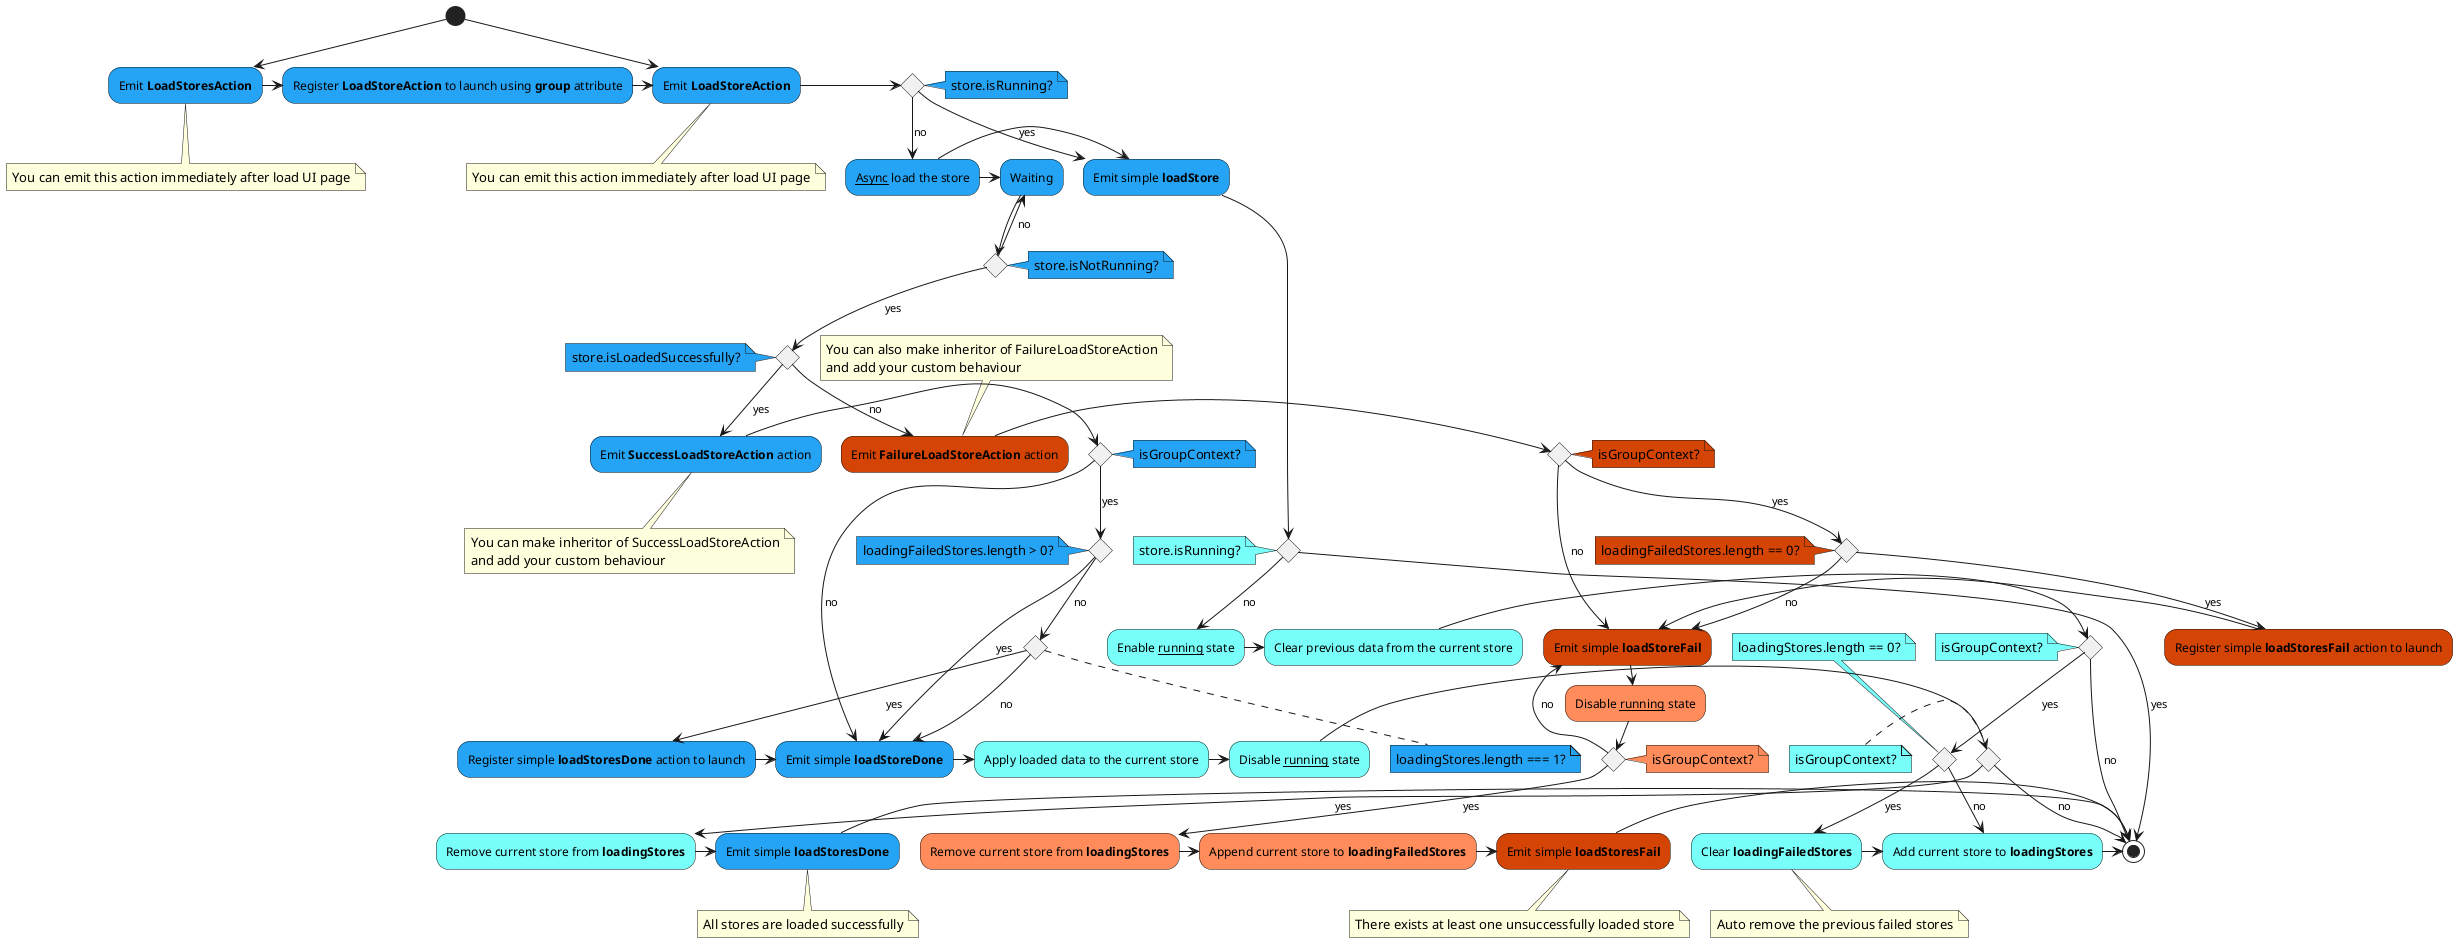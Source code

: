 @startuml
(*) --> "Emit **LoadStoresAction**" as emitLoadStoresAction #25a4f5
note bottom: You can emit this action immediately after load UI page

emitLoadStoresAction->"Register **LoadStoreAction** to launch using **group** attribute" as registerLoadStoreActionToLaunch #25a4f5
registerLoadStoreActionToLaunch->"Emit **LoadStoreAction**" as emitLoadStoreAction

(*) --> emitLoadStoreAction #25a4f5
note bottom: You can emit this action immediately after load UI page
emitLoadStoreAction->if ""
                     note right #25a4f5: store.isRunning?
                     -->[yes] "Emit simple **loadStore**" as emitLoadStore #25a4f5
                     else
                     -->[no] "__Async__ load the store" as loadStore #25a4f5
                     endif

loadStore #25a4f5->emitLoadStore
loadStore->Waiting #25a4f5

emitLoadStore->if ""
               note left #79fffa: store.isRunning?
               -->[yes] (*)
               else
               -->[no] "Enable __running__ state" as storeHasBeenStarted #79fffa
               endif
storeHasBeenStarted->"Clear previous data from the current store" as clearPreviousDataFromStore #79fffa
clearPreviousDataFromStore->if ""
                            note left #79fffa: isGroupContext?
                            -->[yes] if ""
                                     note top #79fffa: loadingStores.length == 0?
                                     -->[yes] "Clear **loadingFailedStores**" as clearLoadingFailedStores #79fffa
                                     note bottom: Auto remove the previous failed stores
                                     else
                                     -->[no] "Add current store to **loadingStores**" as addStoreToQueueOnSuccess #79fffa
                                     endif
                            else
                            -->[no] (*)
                            endif

clearLoadingFailedStores->addStoreToQueueOnSuccess #79fffa
addStoreToQueueOnSuccess->(*)

Waiting if ""
note right #25a4f5: store.isNotRunning?
-->[yes] if ""
         note left #25a4f5: store.isLoadedSuccessfully?
         -->[yes] "Emit **SuccessLoadStoreAction** action" as createSuccessLoadStoreAction #25a4f5
         note bottom: You can make inheritor of SuccessLoadStoreAction\nand add your custom behaviour
         else
         -->[no] "Emit **FailureLoadStoreAction** action" as createFailureLoadStoreAction #d44405
         note top: You can also make inheritor of FailureLoadStoreAction\nand add your custom behaviour
         endif
else
-->[no] Waiting
endif

createSuccessLoadStoreAction->if ""
                              note right #25a4f5: isGroupContext?
                              -->[yes] if ""
                                       note left #25a4f5: loadingFailedStores.length > 0?
                                       -->[yes] "Emit simple **loadStoreDone**" as emitLoadStoreDone #25a4f5
                                       else
                                       -->[no] if ""
                                               note bottom #25a4f5: loadingStores.length === 1?
                                               -->[yes] "Register simple **loadStoresDone** action to launch" as registerLoadStoresDoneActionToLaunch #25a4f5
                                               else
                                               -->[no] emitLoadStoreDone
                                               endif
                                       endif
                              else
                              -->[no] emitLoadStoreDone
                              endif

registerLoadStoresDoneActionToLaunch -> emitLoadStoreDone
emitLoadStoreDone->"Apply loaded data to the current store" as applyLoadedDataToStore #79fffa
applyLoadedDataToStore->"Disable __running__ state" as storeHasBeenStoppedOnSuccess #79fffa
storeHasBeenStoppedOnSuccess->if ""
                              note left #79fffa: isGroupContext?
                              -->[yes] "Remove current store from **loadingStores**" as removeStoreFromQueueOnSuccess #79fffa
                              else
                              -->[no] (*)
                              endif
removeStoreFromQueueOnSuccess->"Emit simple **loadStoresDone**" as emitLoadStoresDone #25a4f5
note bottom: All stores are loaded successfully
emitLoadStoresDone->(*)

createFailureLoadStoreAction->if ""
                              note right #d44405: isGroupContext?
                              -->[yes] if ""
                                       note left #d44405: loadingFailedStores.length == 0?
                                       -->[yes] "Register simple **loadStoresFail** action to launch" as registerLoadStoresFailActionToLaunch #d44405
                                       else
                                       -->[no] "Emit simple **loadStoreFail**" as emitLoadStoreFail #d44405
                                       endif
                              else
                              -->[no] emitLoadStoreFail
                              endif

registerLoadStoresFailActionToLaunch -> emitLoadStoreFail
emitLoadStoreFail->"Disable __running__ state" as storeHasBeenStoppedOnFailed #ff8c5a
storeHasBeenStoppedOnFailed->if ""
                             note right #ff8c5a: isGroupContext?
                             -->[yes] "Remove current store from **loadingStores**" as removeStoreFromQueueOnFailed #ff8c5a
                             else
                             -->[no] emitLoadStoreFail
                             endif

removeStoreFromQueueOnFailed->"Append current store to **loadingFailedStores**" as appendStoreToFailedStores #ff8c5a
appendStoreToFailedStores->"Emit simple **loadStoresFail**" as emitLoadStoresFail #d44405
note bottom: There exists at least one unsuccessfully loaded store
emitLoadStoresFail->(*)

@enduml
